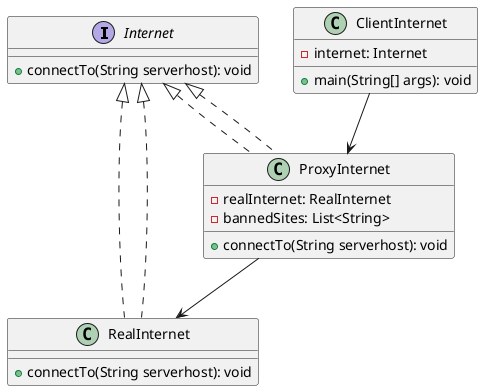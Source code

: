 @startuml

interface Internet {
    + connectTo(String serverhost): void
}

class RealInternet implements Internet {
    + connectTo(String serverhost): void
}

class ProxyInternet implements Internet {
    - realInternet: RealInternet
    - bannedSites: List<String>
    + connectTo(String serverhost): void
}

class ClientInternet {
    - internet: Internet
    + main(String[] args): void
}

Internet <|.. RealInternet
Internet <|.. ProxyInternet
ProxyInternet --> RealInternet
ClientInternet --> ProxyInternet

@enduml

